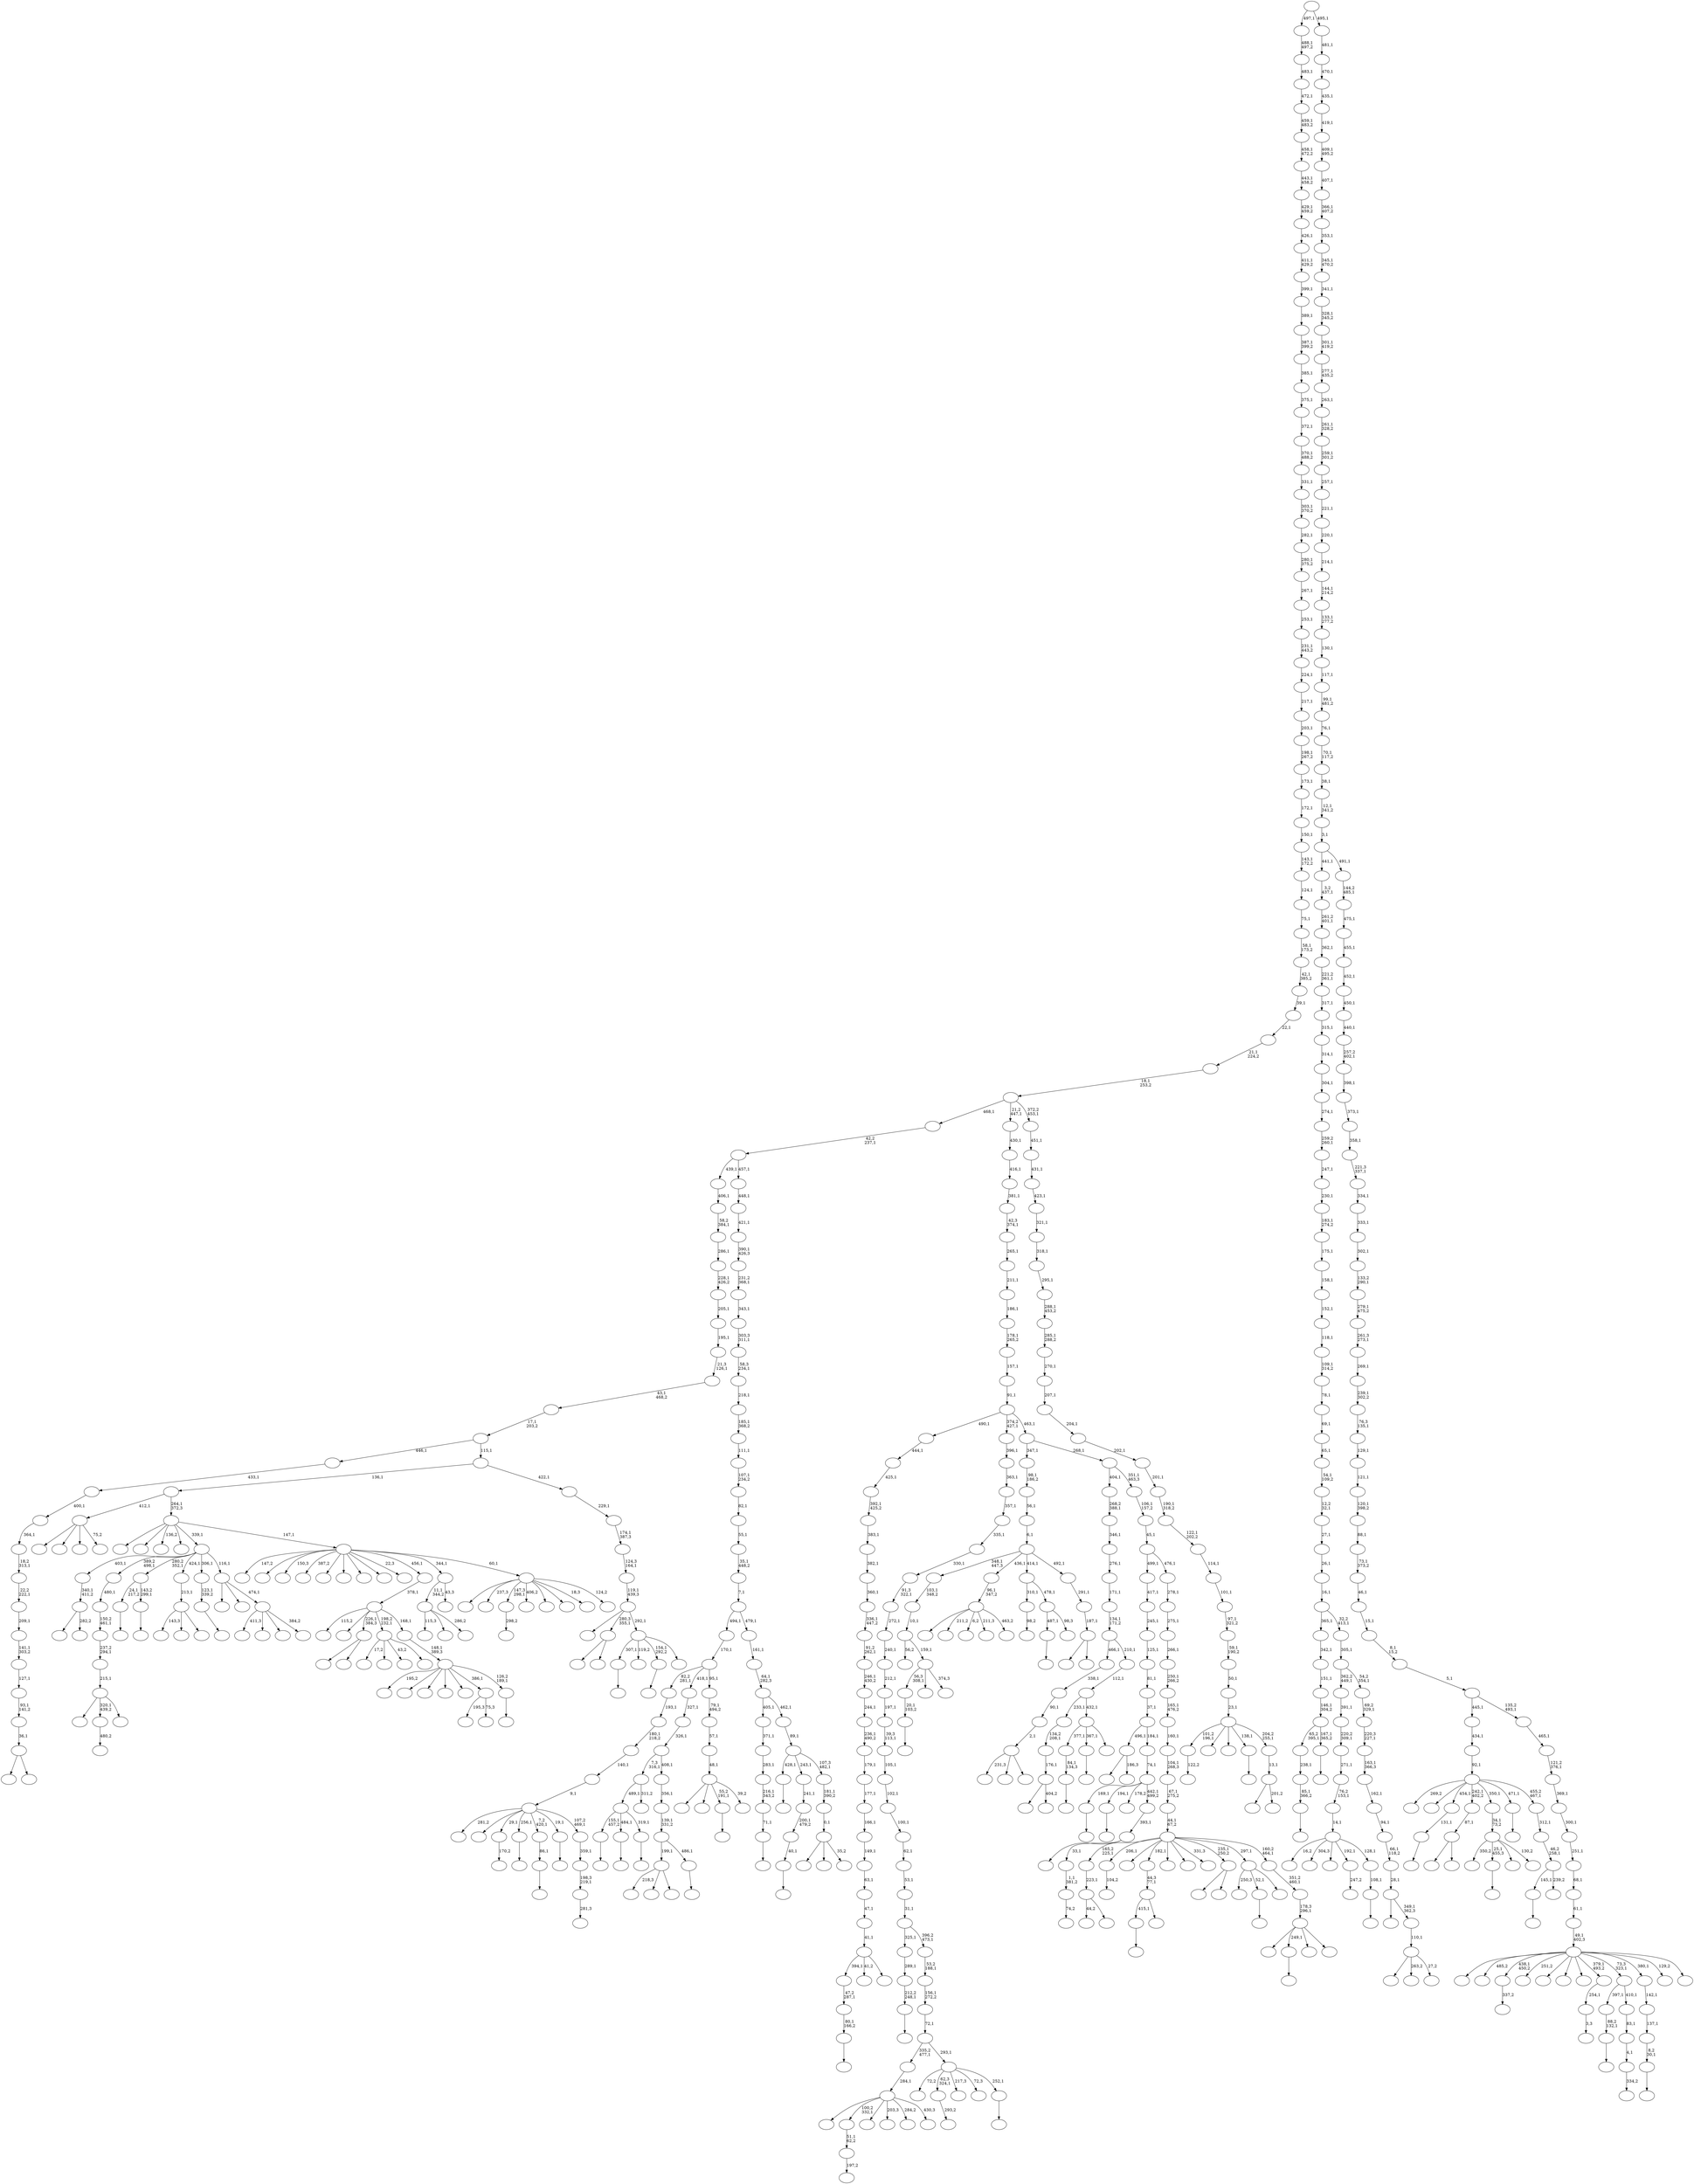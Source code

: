 digraph T {
	700 [label=""]
	699 [label=""]
	698 [label=""]
	697 [label=""]
	696 [label=""]
	695 [label=""]
	694 [label=""]
	693 [label=""]
	692 [label=""]
	691 [label=""]
	690 [label=""]
	689 [label=""]
	688 [label=""]
	687 [label=""]
	686 [label=""]
	685 [label=""]
	684 [label=""]
	683 [label=""]
	682 [label=""]
	681 [label=""]
	680 [label=""]
	679 [label=""]
	678 [label=""]
	677 [label=""]
	676 [label=""]
	675 [label=""]
	674 [label=""]
	673 [label=""]
	672 [label=""]
	671 [label=""]
	670 [label=""]
	669 [label=""]
	668 [label=""]
	667 [label=""]
	666 [label=""]
	665 [label=""]
	664 [label=""]
	663 [label=""]
	662 [label=""]
	661 [label=""]
	660 [label=""]
	659 [label=""]
	658 [label=""]
	657 [label=""]
	656 [label=""]
	655 [label=""]
	654 [label=""]
	653 [label=""]
	652 [label=""]
	651 [label=""]
	650 [label=""]
	649 [label=""]
	648 [label=""]
	647 [label=""]
	646 [label=""]
	645 [label=""]
	644 [label=""]
	643 [label=""]
	642 [label=""]
	641 [label=""]
	640 [label=""]
	639 [label=""]
	638 [label=""]
	637 [label=""]
	636 [label=""]
	635 [label=""]
	634 [label=""]
	633 [label=""]
	632 [label=""]
	631 [label=""]
	630 [label=""]
	629 [label=""]
	628 [label=""]
	627 [label=""]
	626 [label=""]
	625 [label=""]
	624 [label=""]
	623 [label=""]
	622 [label=""]
	621 [label=""]
	620 [label=""]
	619 [label=""]
	618 [label=""]
	617 [label=""]
	616 [label=""]
	615 [label=""]
	614 [label=""]
	613 [label=""]
	612 [label=""]
	611 [label=""]
	610 [label=""]
	609 [label=""]
	608 [label=""]
	607 [label=""]
	606 [label=""]
	605 [label=""]
	604 [label=""]
	603 [label=""]
	602 [label=""]
	601 [label=""]
	600 [label=""]
	599 [label=""]
	598 [label=""]
	597 [label=""]
	596 [label=""]
	595 [label=""]
	594 [label=""]
	593 [label=""]
	592 [label=""]
	591 [label=""]
	590 [label=""]
	589 [label=""]
	588 [label=""]
	587 [label=""]
	586 [label=""]
	585 [label=""]
	584 [label=""]
	583 [label=""]
	582 [label=""]
	581 [label=""]
	580 [label=""]
	579 [label=""]
	578 [label=""]
	577 [label=""]
	576 [label=""]
	575 [label=""]
	574 [label=""]
	573 [label=""]
	572 [label=""]
	571 [label=""]
	570 [label=""]
	569 [label=""]
	568 [label=""]
	567 [label=""]
	566 [label=""]
	565 [label=""]
	564 [label=""]
	563 [label=""]
	562 [label=""]
	561 [label=""]
	560 [label=""]
	559 [label=""]
	558 [label=""]
	557 [label=""]
	556 [label=""]
	555 [label=""]
	554 [label=""]
	553 [label=""]
	552 [label=""]
	551 [label=""]
	550 [label=""]
	549 [label=""]
	548 [label=""]
	547 [label=""]
	546 [label=""]
	545 [label=""]
	544 [label=""]
	543 [label=""]
	542 [label=""]
	541 [label=""]
	540 [label=""]
	539 [label=""]
	538 [label=""]
	537 [label=""]
	536 [label=""]
	535 [label=""]
	534 [label=""]
	533 [label=""]
	532 [label=""]
	531 [label=""]
	530 [label=""]
	529 [label=""]
	528 [label=""]
	527 [label=""]
	526 [label=""]
	525 [label=""]
	524 [label=""]
	523 [label=""]
	522 [label=""]
	521 [label=""]
	520 [label=""]
	519 [label=""]
	518 [label=""]
	517 [label=""]
	516 [label=""]
	515 [label=""]
	514 [label=""]
	513 [label=""]
	512 [label=""]
	511 [label=""]
	510 [label=""]
	509 [label=""]
	508 [label=""]
	507 [label=""]
	506 [label=""]
	505 [label=""]
	504 [label=""]
	503 [label=""]
	502 [label=""]
	501 [label=""]
	500 [label=""]
	499 [label=""]
	498 [label=""]
	497 [label=""]
	496 [label=""]
	495 [label=""]
	494 [label=""]
	493 [label=""]
	492 [label=""]
	491 [label=""]
	490 [label=""]
	489 [label=""]
	488 [label=""]
	487 [label=""]
	486 [label=""]
	485 [label=""]
	484 [label=""]
	483 [label=""]
	482 [label=""]
	481 [label=""]
	480 [label=""]
	479 [label=""]
	478 [label=""]
	477 [label=""]
	476 [label=""]
	475 [label=""]
	474 [label=""]
	473 [label=""]
	472 [label=""]
	471 [label=""]
	470 [label=""]
	469 [label=""]
	468 [label=""]
	467 [label=""]
	466 [label=""]
	465 [label=""]
	464 [label=""]
	463 [label=""]
	462 [label=""]
	461 [label=""]
	460 [label=""]
	459 [label=""]
	458 [label=""]
	457 [label=""]
	456 [label=""]
	455 [label=""]
	454 [label=""]
	453 [label=""]
	452 [label=""]
	451 [label=""]
	450 [label=""]
	449 [label=""]
	448 [label=""]
	447 [label=""]
	446 [label=""]
	445 [label=""]
	444 [label=""]
	443 [label=""]
	442 [label=""]
	441 [label=""]
	440 [label=""]
	439 [label=""]
	438 [label=""]
	437 [label=""]
	436 [label=""]
	435 [label=""]
	434 [label=""]
	433 [label=""]
	432 [label=""]
	431 [label=""]
	430 [label=""]
	429 [label=""]
	428 [label=""]
	427 [label=""]
	426 [label=""]
	425 [label=""]
	424 [label=""]
	423 [label=""]
	422 [label=""]
	421 [label=""]
	420 [label=""]
	419 [label=""]
	418 [label=""]
	417 [label=""]
	416 [label=""]
	415 [label=""]
	414 [label=""]
	413 [label=""]
	412 [label=""]
	411 [label=""]
	410 [label=""]
	409 [label=""]
	408 [label=""]
	407 [label=""]
	406 [label=""]
	405 [label=""]
	404 [label=""]
	403 [label=""]
	402 [label=""]
	401 [label=""]
	400 [label=""]
	399 [label=""]
	398 [label=""]
	397 [label=""]
	396 [label=""]
	395 [label=""]
	394 [label=""]
	393 [label=""]
	392 [label=""]
	391 [label=""]
	390 [label=""]
	389 [label=""]
	388 [label=""]
	387 [label=""]
	386 [label=""]
	385 [label=""]
	384 [label=""]
	383 [label=""]
	382 [label=""]
	381 [label=""]
	380 [label=""]
	379 [label=""]
	378 [label=""]
	377 [label=""]
	376 [label=""]
	375 [label=""]
	374 [label=""]
	373 [label=""]
	372 [label=""]
	371 [label=""]
	370 [label=""]
	369 [label=""]
	368 [label=""]
	367 [label=""]
	366 [label=""]
	365 [label=""]
	364 [label=""]
	363 [label=""]
	362 [label=""]
	361 [label=""]
	360 [label=""]
	359 [label=""]
	358 [label=""]
	357 [label=""]
	356 [label=""]
	355 [label=""]
	354 [label=""]
	353 [label=""]
	352 [label=""]
	351 [label=""]
	350 [label=""]
	349 [label=""]
	348 [label=""]
	347 [label=""]
	346 [label=""]
	345 [label=""]
	344 [label=""]
	343 [label=""]
	342 [label=""]
	341 [label=""]
	340 [label=""]
	339 [label=""]
	338 [label=""]
	337 [label=""]
	336 [label=""]
	335 [label=""]
	334 [label=""]
	333 [label=""]
	332 [label=""]
	331 [label=""]
	330 [label=""]
	329 [label=""]
	328 [label=""]
	327 [label=""]
	326 [label=""]
	325 [label=""]
	324 [label=""]
	323 [label=""]
	322 [label=""]
	321 [label=""]
	320 [label=""]
	319 [label=""]
	318 [label=""]
	317 [label=""]
	316 [label=""]
	315 [label=""]
	314 [label=""]
	313 [label=""]
	312 [label=""]
	311 [label=""]
	310 [label=""]
	309 [label=""]
	308 [label=""]
	307 [label=""]
	306 [label=""]
	305 [label=""]
	304 [label=""]
	303 [label=""]
	302 [label=""]
	301 [label=""]
	300 [label=""]
	299 [label=""]
	298 [label=""]
	297 [label=""]
	296 [label=""]
	295 [label=""]
	294 [label=""]
	293 [label=""]
	292 [label=""]
	291 [label=""]
	290 [label=""]
	289 [label=""]
	288 [label=""]
	287 [label=""]
	286 [label=""]
	285 [label=""]
	284 [label=""]
	283 [label=""]
	282 [label=""]
	281 [label=""]
	280 [label=""]
	279 [label=""]
	278 [label=""]
	277 [label=""]
	276 [label=""]
	275 [label=""]
	274 [label=""]
	273 [label=""]
	272 [label=""]
	271 [label=""]
	270 [label=""]
	269 [label=""]
	268 [label=""]
	267 [label=""]
	266 [label=""]
	265 [label=""]
	264 [label=""]
	263 [label=""]
	262 [label=""]
	261 [label=""]
	260 [label=""]
	259 [label=""]
	258 [label=""]
	257 [label=""]
	256 [label=""]
	255 [label=""]
	254 [label=""]
	253 [label=""]
	252 [label=""]
	251 [label=""]
	250 [label=""]
	249 [label=""]
	248 [label=""]
	247 [label=""]
	246 [label=""]
	245 [label=""]
	244 [label=""]
	243 [label=""]
	242 [label=""]
	241 [label=""]
	240 [label=""]
	239 [label=""]
	238 [label=""]
	237 [label=""]
	236 [label=""]
	235 [label=""]
	234 [label=""]
	233 [label=""]
	232 [label=""]
	231 [label=""]
	230 [label=""]
	229 [label=""]
	228 [label=""]
	227 [label=""]
	226 [label=""]
	225 [label=""]
	224 [label=""]
	223 [label=""]
	222 [label=""]
	221 [label=""]
	220 [label=""]
	219 [label=""]
	218 [label=""]
	217 [label=""]
	216 [label=""]
	215 [label=""]
	214 [label=""]
	213 [label=""]
	212 [label=""]
	211 [label=""]
	210 [label=""]
	209 [label=""]
	208 [label=""]
	207 [label=""]
	206 [label=""]
	205 [label=""]
	204 [label=""]
	203 [label=""]
	202 [label=""]
	201 [label=""]
	200 [label=""]
	199 [label=""]
	198 [label=""]
	197 [label=""]
	196 [label=""]
	195 [label=""]
	194 [label=""]
	193 [label=""]
	192 [label=""]
	191 [label=""]
	190 [label=""]
	189 [label=""]
	188 [label=""]
	187 [label=""]
	186 [label=""]
	185 [label=""]
	184 [label=""]
	183 [label=""]
	182 [label=""]
	181 [label=""]
	180 [label=""]
	179 [label=""]
	178 [label=""]
	177 [label=""]
	176 [label=""]
	175 [label=""]
	174 [label=""]
	173 [label=""]
	172 [label=""]
	171 [label=""]
	170 [label=""]
	169 [label=""]
	168 [label=""]
	167 [label=""]
	166 [label=""]
	165 [label=""]
	164 [label=""]
	163 [label=""]
	162 [label=""]
	161 [label=""]
	160 [label=""]
	159 [label=""]
	158 [label=""]
	157 [label=""]
	156 [label=""]
	155 [label=""]
	154 [label=""]
	153 [label=""]
	152 [label=""]
	151 [label=""]
	150 [label=""]
	149 [label=""]
	148 [label=""]
	147 [label=""]
	146 [label=""]
	145 [label=""]
	144 [label=""]
	143 [label=""]
	142 [label=""]
	141 [label=""]
	140 [label=""]
	139 [label=""]
	138 [label=""]
	137 [label=""]
	136 [label=""]
	135 [label=""]
	134 [label=""]
	133 [label=""]
	132 [label=""]
	131 [label=""]
	130 [label=""]
	129 [label=""]
	128 [label=""]
	127 [label=""]
	126 [label=""]
	125 [label=""]
	124 [label=""]
	123 [label=""]
	122 [label=""]
	121 [label=""]
	120 [label=""]
	119 [label=""]
	118 [label=""]
	117 [label=""]
	116 [label=""]
	115 [label=""]
	114 [label=""]
	113 [label=""]
	112 [label=""]
	111 [label=""]
	110 [label=""]
	109 [label=""]
	108 [label=""]
	107 [label=""]
	106 [label=""]
	105 [label=""]
	104 [label=""]
	103 [label=""]
	102 [label=""]
	101 [label=""]
	100 [label=""]
	99 [label=""]
	98 [label=""]
	97 [label=""]
	96 [label=""]
	95 [label=""]
	94 [label=""]
	93 [label=""]
	92 [label=""]
	91 [label=""]
	90 [label=""]
	89 [label=""]
	88 [label=""]
	87 [label=""]
	86 [label=""]
	85 [label=""]
	84 [label=""]
	83 [label=""]
	82 [label=""]
	81 [label=""]
	80 [label=""]
	79 [label=""]
	78 [label=""]
	77 [label=""]
	76 [label=""]
	75 [label=""]
	74 [label=""]
	73 [label=""]
	72 [label=""]
	71 [label=""]
	70 [label=""]
	69 [label=""]
	68 [label=""]
	67 [label=""]
	66 [label=""]
	65 [label=""]
	64 [label=""]
	63 [label=""]
	62 [label=""]
	61 [label=""]
	60 [label=""]
	59 [label=""]
	58 [label=""]
	57 [label=""]
	56 [label=""]
	55 [label=""]
	54 [label=""]
	53 [label=""]
	52 [label=""]
	51 [label=""]
	50 [label=""]
	49 [label=""]
	48 [label=""]
	47 [label=""]
	46 [label=""]
	45 [label=""]
	44 [label=""]
	43 [label=""]
	42 [label=""]
	41 [label=""]
	40 [label=""]
	39 [label=""]
	38 [label=""]
	37 [label=""]
	36 [label=""]
	35 [label=""]
	34 [label=""]
	33 [label=""]
	32 [label=""]
	31 [label=""]
	30 [label=""]
	29 [label=""]
	28 [label=""]
	27 [label=""]
	26 [label=""]
	25 [label=""]
	24 [label=""]
	23 [label=""]
	22 [label=""]
	21 [label=""]
	20 [label=""]
	19 [label=""]
	18 [label=""]
	17 [label=""]
	16 [label=""]
	15 [label=""]
	14 [label=""]
	13 [label=""]
	12 [label=""]
	11 [label=""]
	10 [label=""]
	9 [label=""]
	8 [label=""]
	7 [label=""]
	6 [label=""]
	5 [label=""]
	4 [label=""]
	3 [label=""]
	2 [label=""]
	1 [label=""]
	0 [label=""]
	695 -> 696 [label=""]
	693 -> 694 [label="337,2"]
	691 -> 692 [label=""]
	689 -> 690 [label=""]
	688 -> 689 [label="20,1\n103,2"]
	676 -> 677 [label=""]
	675 -> 676 [label="88,2\n132,1"]
	671 -> 672 [label=""]
	667 -> 674 [label="44,2"]
	667 -> 668 [label=""]
	666 -> 667 [label="223,1"]
	662 -> 663 [label=""]
	661 -> 662 [label="85,1\n366,2"]
	660 -> 661 [label="238,1"]
	657 -> 664 [label=""]
	657 -> 658 [label="282,2"]
	656 -> 657 [label="340,1\n411,2"]
	648 -> 649 [label=""]
	645 -> 646 [label=""]
	644 -> 645 [label="84,1\n134,3"]
	641 -> 642 [label="104,2"]
	639 -> 640 [label=""]
	634 -> 635 [label=""]
	627 -> 628 [label="170,2"]
	625 -> 680 [label=""]
	625 -> 626 [label=""]
	624 -> 625 [label="36,1"]
	623 -> 624 [label="93,1\n141,2"]
	622 -> 623 [label="127,1"]
	621 -> 622 [label="141,1\n303,2"]
	620 -> 621 [label="209,1"]
	619 -> 620 [label="22,2\n222,1"]
	618 -> 619 [label="18,2\n313,1"]
	617 -> 618 [label="364,1"]
	616 -> 617 [label="400,1"]
	615 -> 616 [label="433,1"]
	609 -> 610 [label=""]
	608 -> 609 [label="131,1"]
	606 -> 607 [label="197,2"]
	605 -> 606 [label="51,1\n62,2"]
	603 -> 604 [label=""]
	602 -> 603 [label="71,1"]
	601 -> 602 [label="216,1\n343,2"]
	600 -> 601 [label="283,1"]
	599 -> 600 [label="371,1"]
	597 -> 598 [label=""]
	595 -> 596 [label="293,2"]
	589 -> 655 [label=""]
	589 -> 590 [label=""]
	588 -> 589 [label="87,1"]
	586 -> 587 [label=""]
	585 -> 586 [label="80,1\n166,2"]
	584 -> 585 [label="47,2\n287,1"]
	581 -> 582 [label=""]
	578 -> 579 [label=""]
	577 -> 660 [label="65,2\n395,1"]
	577 -> 578 [label="167,1\n365,2"]
	576 -> 577 [label="146,1\n304,2"]
	575 -> 576 [label="151,1"]
	574 -> 575 [label="342,1"]
	571 -> 572 [label="98,2"]
	569 -> 570 [label=""]
	566 -> 567 [label="480,2"]
	559 -> 560 [label=""]
	558 -> 559 [label="212,2\n248,1"]
	557 -> 558 [label="289,1"]
	555 -> 556 [label="122,2"]
	553 -> 554 [label=""]
	551 -> 552 [label="3,3"]
	550 -> 551 [label="254,1"]
	545 -> 613 [label=""]
	545 -> 566 [label="320,1\n439,2"]
	545 -> 546 [label=""]
	544 -> 545 [label="215,1"]
	543 -> 544 [label="237,2\n294,1"]
	542 -> 543 [label="150,2\n461,1"]
	541 -> 542 [label="480,1"]
	539 -> 540 [label=""]
	538 -> 539 [label="86,1"]
	532 -> 688 [label="56,3\n308,1"]
	532 -> 591 [label=""]
	532 -> 533 [label="374,3"]
	531 -> 670 [label="56,2"]
	531 -> 532 [label="159,1"]
	530 -> 531 [label="10,1"]
	529 -> 530 [label="103,1\n348,2"]
	523 -> 681 [label=""]
	523 -> 524 [label=""]
	520 -> 521 [label="298,2"]
	518 -> 519 [label=""]
	510 -> 511 [label=""]
	506 -> 669 [label="231,3"]
	506 -> 547 [label=""]
	506 -> 507 [label=""]
	505 -> 506 [label="2,1"]
	504 -> 505 [label="90,1"]
	503 -> 504 [label="338,1"]
	500 -> 501 [label=""]
	499 -> 695 [label="155,1\n457,2"]
	499 -> 518 [label="484,1"]
	499 -> 500 [label="319,1"]
	496 -> 584 [label="394,1"]
	496 -> 583 [label="41,2"]
	496 -> 497 [label=""]
	495 -> 496 [label="41,1"]
	494 -> 495 [label="47,1"]
	493 -> 494 [label="63,1"]
	492 -> 493 [label="149,1"]
	491 -> 492 [label="166,1"]
	490 -> 491 [label="177,1"]
	489 -> 490 [label="179,1"]
	488 -> 489 [label="236,1\n490,2"]
	487 -> 488 [label="244,1"]
	486 -> 487 [label="246,1\n430,2"]
	485 -> 486 [label="91,2\n262,1"]
	484 -> 485 [label="336,1\n447,2"]
	483 -> 484 [label="360,1"]
	482 -> 483 [label="382,1"]
	481 -> 482 [label="383,1"]
	480 -> 481 [label="392,1\n425,2"]
	479 -> 480 [label="425,1"]
	478 -> 479 [label="444,1"]
	475 -> 476 [label=""]
	474 -> 510 [label="24,1\n217,2"]
	474 -> 475 [label="143,2\n299,1"]
	465 -> 466 [label=""]
	463 -> 678 [label=""]
	463 -> 562 [label="211,2"]
	463 -> 513 [label="6,2"]
	463 -> 468 [label="211,3"]
	463 -> 464 [label="463,2"]
	462 -> 463 [label="96,1\n347,2"]
	459 -> 633 [label="115,3"]
	459 -> 470 [label=""]
	459 -> 460 [label="286,2"]
	456 -> 457 [label=""]
	454 -> 455 [label=""]
	453 -> 454 [label="40,1"]
	452 -> 453 [label="200,1\n479,2"]
	451 -> 452 [label="241,1"]
	448 -> 553 [label="415,1"]
	448 -> 449 [label=""]
	447 -> 448 [label="44,3\n77,1"]
	443 -> 697 [label="350,2"]
	443 -> 671 [label="25,1\n455,3"]
	443 -> 561 [label=""]
	443 -> 444 [label="130,2"]
	442 -> 443 [label="34,1\n73,2"]
	437 -> 438 [label="334,2"]
	436 -> 437 [label="4,1"]
	435 -> 436 [label="83,1"]
	434 -> 675 [label="397,1"]
	434 -> 435 [label="410,1"]
	432 -> 433 [label="281,3"]
	431 -> 432 [label="198,3\n219,1"]
	430 -> 431 [label="359,1"]
	429 -> 654 [label="281,2"]
	429 -> 652 [label=""]
	429 -> 627 [label="29,1"]
	429 -> 597 [label="256,1"]
	429 -> 538 [label="7,2\n420,1"]
	429 -> 465 [label="19,1"]
	429 -> 430 [label="107,2\n469,1"]
	428 -> 429 [label="9,1"]
	427 -> 428 [label="140,1"]
	426 -> 427 [label="180,1\n218,2"]
	425 -> 426 [label="193,1"]
	423 -> 424 [label=""]
	419 -> 420 [label=""]
	417 -> 691 [label="487,1"]
	417 -> 418 [label="98,3"]
	416 -> 571 [label="310,1"]
	416 -> 417 [label="478,1"]
	413 -> 414 [label=""]
	411 -> 682 [label="143,3"]
	411 -> 526 [label=""]
	411 -> 412 [label=""]
	410 -> 411 [label="213,1"]
	408 -> 409 [label=""]
	407 -> 408 [label="8,2\n30,1"]
	406 -> 407 [label="137,1"]
	405 -> 406 [label="142,1"]
	403 -> 404 [label=""]
	401 -> 402 [label=""]
	399 -> 629 [label=""]
	399 -> 605 [label="100,2\n332,1"]
	399 -> 565 [label=""]
	399 -> 527 [label="203,3"]
	399 -> 458 [label="284,2"]
	399 -> 400 [label="430,3"]
	398 -> 399 [label="284,1"]
	394 -> 499 [label="489,1"]
	394 -> 395 [label="311,2"]
	391 -> 632 [label=""]
	391 -> 392 [label=""]
	389 -> 390 [label=""]
	388 -> 653 [label="72,2"]
	388 -> 595 [label="62,3\n324,1"]
	388 -> 593 [label="217,3"]
	388 -> 568 [label="72,3"]
	388 -> 389 [label="252,1"]
	387 -> 398 [label="335,2\n477,1"]
	387 -> 388 [label="293,1"]
	386 -> 387 [label="72,1"]
	385 -> 386 [label="156,1\n272,2"]
	384 -> 385 [label="53,2\n188,1"]
	383 -> 557 [label="325,1"]
	383 -> 384 [label="396,2\n473,1"]
	382 -> 383 [label="31,1"]
	381 -> 382 [label="53,1"]
	380 -> 381 [label="62,1"]
	379 -> 380 [label="100,1"]
	378 -> 379 [label="102,1"]
	377 -> 378 [label="105,1"]
	376 -> 377 [label="39,3\n113,1"]
	375 -> 376 [label="197,1"]
	374 -> 375 [label="212,1"]
	373 -> 374 [label="240,1"]
	372 -> 373 [label="272,1"]
	371 -> 372 [label="91,3\n322,1"]
	370 -> 371 [label="330,1"]
	369 -> 370 [label="335,1"]
	368 -> 369 [label="357,1"]
	367 -> 368 [label="363,1"]
	366 -> 367 [label="396,1"]
	364 -> 422 [label=""]
	364 -> 365 [label="404,2"]
	363 -> 364 [label="176,1"]
	362 -> 363 [label="134,2\n208,1"]
	359 -> 665 [label=""]
	359 -> 522 [label=""]
	359 -> 502 [label=""]
	359 -> 360 [label="75,2"]
	357 -> 516 [label=""]
	357 -> 358 [label="186,3"]
	355 -> 673 [label="17,2"]
	355 -> 528 [label=""]
	355 -> 508 [label="43,2"]
	355 -> 356 [label=""]
	353 -> 636 [label="195,3"]
	353 -> 354 [label="75,3"]
	351 -> 352 [label=""]
	350 -> 614 [label="195,2"]
	350 -> 509 [label=""]
	350 -> 473 [label=""]
	350 -> 441 [label=""]
	350 -> 397 [label=""]
	350 -> 353 [label="386,1"]
	350 -> 351 [label="126,2\n189,1"]
	349 -> 350 [label="148,1\n389,3"]
	348 -> 684 [label="115,2"]
	348 -> 580 [label=""]
	348 -> 523 [label="226,1\n384,3"]
	348 -> 355 [label="198,2\n232,1"]
	348 -> 349 [label="168,1"]
	347 -> 348 [label="378,1"]
	343 -> 344 [label=""]
	342 -> 343 [label="123,1\n339,2"]
	340 -> 472 [label="218,3"]
	340 -> 467 [label=""]
	340 -> 341 [label=""]
	337 -> 630 [label="411,3"]
	337 -> 563 [label=""]
	337 -> 471 [label=""]
	337 -> 338 [label="384,2"]
	336 -> 687 [label=""]
	336 -> 650 [label=""]
	336 -> 337 [label="474,1"]
	335 -> 656 [label="403,1"]
	335 -> 541 [label="389,2\n498,1"]
	335 -> 474 [label="280,2\n352,1"]
	335 -> 410 [label="424,1"]
	335 -> 342 [label="306,1"]
	335 -> 336 [label="116,1"]
	331 -> 459 [label="11,1\n344,2"]
	331 -> 332 [label="43,3"]
	328 -> 329 [label="247,2"]
	326 -> 634 [label="145,1"]
	326 -> 327 [label="239,2"]
	325 -> 326 [label="46,2\n258,1"]
	324 -> 325 [label="312,1"]
	323 -> 683 [label="269,2"]
	323 -> 612 [label=""]
	323 -> 608 [label="454,1"]
	323 -> 588 [label="242,1\n402,2"]
	323 -> 442 [label="350,1"]
	323 -> 419 [label="471,1"]
	323 -> 324 [label="455,2\n467,1"]
	322 -> 323 [label="92,1"]
	321 -> 322 [label="434,1"]
	318 -> 319 [label=""]
	317 -> 340 [label="199,1"]
	317 -> 318 [label="486,1"]
	316 -> 317 [label="139,1\n331,2"]
	315 -> 316 [label="356,1"]
	314 -> 394 [label="7,3\n316,1"]
	314 -> 315 [label="408,1"]
	313 -> 314 [label="326,1"]
	312 -> 313 [label="327,1"]
	310 -> 311 [label=""]
	309 -> 310 [label="108,1"]
	308 -> 631 [label="16,2"]
	308 -> 549 [label="304,3"]
	308 -> 334 [label=""]
	308 -> 328 [label="192,1"]
	308 -> 309 [label="128,1"]
	307 -> 308 [label="14,1"]
	306 -> 307 [label="76,2\n153,1"]
	305 -> 306 [label="271,1"]
	304 -> 305 [label="220,2\n309,1"]
	303 -> 304 [label="391,1"]
	301 -> 512 [label=""]
	301 -> 446 [label="263,2"]
	301 -> 302 [label="27,2"]
	300 -> 301 [label="110,1"]
	299 -> 345 [label=""]
	299 -> 300 [label="349,1\n362,3"]
	298 -> 299 [label="28,1"]
	297 -> 298 [label="66,1\n118,2"]
	296 -> 297 [label="94,1"]
	295 -> 296 [label="162,1"]
	294 -> 295 [label="163,1\n366,3"]
	293 -> 294 [label="220,3\n227,1"]
	292 -> 293 [label="69,2\n329,1"]
	291 -> 303 [label="362,2\n449,1"]
	291 -> 292 [label="54,2\n354,1"]
	290 -> 291 [label="305,1"]
	289 -> 574 [label="365,1"]
	289 -> 290 [label="32,2\n413,1"]
	288 -> 289 [label="16,1"]
	287 -> 288 [label="26,1"]
	286 -> 287 [label="27,1"]
	285 -> 286 [label="12,2\n32,1"]
	284 -> 285 [label="54,1\n109,2"]
	283 -> 284 [label="65,1"]
	282 -> 283 [label="69,1"]
	281 -> 282 [label="78,1"]
	280 -> 281 [label="109,1\n314,2"]
	279 -> 280 [label="118,1"]
	278 -> 279 [label="152,1"]
	277 -> 278 [label="158,1"]
	276 -> 277 [label="175,1"]
	275 -> 276 [label="183,1\n274,2"]
	274 -> 275 [label="230,1"]
	273 -> 274 [label="247,1"]
	272 -> 273 [label="259,2\n260,1"]
	271 -> 272 [label="274,1"]
	270 -> 271 [label="304,1"]
	269 -> 270 [label="314,1"]
	268 -> 269 [label="315,1"]
	267 -> 268 [label="317,1"]
	266 -> 267 [label="221,2\n361,1"]
	265 -> 266 [label="362,1"]
	264 -> 265 [label="261,2\n401,1"]
	263 -> 264 [label="3,2\n437,1"]
	260 -> 644 [label="377,1"]
	260 -> 569 [label="367,1"]
	260 -> 261 [label=""]
	259 -> 362 [label="233,1"]
	259 -> 260 [label="432,1"]
	258 -> 259 [label="112,1"]
	257 -> 503 [label="466,1"]
	257 -> 258 [label="210,1"]
	256 -> 257 [label="134,1\n171,2"]
	255 -> 256 [label="171,1"]
	254 -> 255 [label="276,1"]
	253 -> 254 [label="346,1"]
	252 -> 253 [label="268,2\n388,1"]
	250 -> 251 [label="74,2"]
	249 -> 250 [label="1,1\n381,2"]
	248 -> 450 [label=""]
	248 -> 249 [label="33,1"]
	247 -> 248 [label="393,1"]
	246 -> 423 [label="169,1"]
	246 -> 401 [label="194,1"]
	246 -> 262 [label="178,2"]
	246 -> 247 [label="442,1\n499,2"]
	245 -> 246 [label="74,1"]
	244 -> 357 [label="496,1"]
	244 -> 245 [label="184,1"]
	243 -> 244 [label="37,1"]
	242 -> 243 [label="81,1"]
	241 -> 242 [label="125,1"]
	240 -> 241 [label="245,1"]
	239 -> 240 [label="417,1"]
	236 -> 592 [label=""]
	236 -> 548 [label="237,3"]
	236 -> 520 [label="147,3\n298,1"]
	236 -> 439 [label="406,2"]
	236 -> 415 [label=""]
	236 -> 330 [label=""]
	236 -> 320 [label="18,3"]
	236 -> 237 [label="124,2"]
	235 -> 699 [label="147,2"]
	235 -> 686 [label=""]
	235 -> 685 [label="150,3"]
	235 -> 651 [label="387,2"]
	235 -> 611 [label=""]
	235 -> 537 [label=""]
	235 -> 535 [label=""]
	235 -> 421 [label=""]
	235 -> 393 [label="22,3"]
	235 -> 347 [label="456,1"]
	235 -> 331 [label="344,1"]
	235 -> 236 [label="60,1"]
	234 -> 643 [label=""]
	234 -> 525 [label=""]
	234 -> 498 [label="136,2"]
	234 -> 346 [label=""]
	234 -> 335 [label="339,1"]
	234 -> 235 [label="147,1"]
	233 -> 359 [label="412,1"]
	233 -> 234 [label="264,1\n372,3"]
	231 -> 637 [label=""]
	231 -> 232 [label=""]
	229 -> 230 [label=""]
	227 -> 639 [label="307,1"]
	227 -> 445 [label="119,2"]
	227 -> 413 [label="154,1\n292,2"]
	227 -> 228 [label=""]
	226 -> 517 [label=""]
	226 -> 391 [label="280,3\n355,1"]
	226 -> 227 [label="292,1"]
	225 -> 226 [label="119,1\n439,3"]
	224 -> 225 [label="124,3\n164,1"]
	223 -> 224 [label="174,1\n387,3"]
	222 -> 223 [label="229,1"]
	221 -> 233 [label="136,1"]
	221 -> 222 [label="422,1"]
	220 -> 615 [label="446,1"]
	220 -> 221 [label="115,1"]
	219 -> 220 [label="17,1\n203,2"]
	218 -> 219 [label="43,1\n468,2"]
	217 -> 218 [label="21,3\n126,1"]
	216 -> 217 [label="195,1"]
	215 -> 216 [label="205,1"]
	214 -> 215 [label="228,1\n426,2"]
	213 -> 214 [label="286,1"]
	212 -> 213 [label="58,2\n384,1"]
	211 -> 212 [label="406,1"]
	209 -> 647 [label=""]
	209 -> 564 [label=""]
	209 -> 403 [label="55,2\n191,1"]
	209 -> 210 [label="39,2"]
	208 -> 209 [label="48,1"]
	207 -> 208 [label="57,1"]
	206 -> 207 [label="79,1\n494,2"]
	205 -> 425 [label="82,2\n281,1"]
	205 -> 312 [label="418,1"]
	205 -> 206 [label="95,1"]
	204 -> 205 [label="170,1"]
	202 -> 514 [label=""]
	202 -> 238 [label=""]
	202 -> 203 [label="35,2"]
	201 -> 202 [label="0,1"]
	200 -> 201 [label="181,1\n390,2"]
	199 -> 648 [label="428,1"]
	199 -> 451 [label="243,1"]
	199 -> 200 [label="107,3\n482,1"]
	198 -> 199 [label="89,1"]
	197 -> 599 [label="405,1"]
	197 -> 198 [label="462,1"]
	196 -> 197 [label="64,1\n282,3"]
	195 -> 196 [label="161,1"]
	194 -> 204 [label="494,1"]
	194 -> 195 [label="479,1"]
	193 -> 194 [label="7,1"]
	192 -> 193 [label="35,1\n448,2"]
	191 -> 192 [label="55,1"]
	190 -> 191 [label="82,1"]
	189 -> 190 [label="107,1\n234,2"]
	188 -> 189 [label="111,1"]
	187 -> 188 [label="185,1\n368,2"]
	186 -> 187 [label="218,1"]
	185 -> 186 [label="58,3\n234,1"]
	184 -> 185 [label="303,3\n311,1"]
	183 -> 184 [label="343,1"]
	182 -> 183 [label="231,2\n368,1"]
	181 -> 182 [label="390,1\n426,3"]
	180 -> 181 [label="421,1"]
	179 -> 180 [label="448,1"]
	178 -> 211 [label="439,1"]
	178 -> 179 [label="457,1"]
	177 -> 178 [label="42,2\n237,1"]
	175 -> 440 [label=""]
	175 -> 176 [label=""]
	174 -> 175 [label="187,1"]
	173 -> 174 [label="291,1"]
	172 -> 529 [label="348,1\n447,3"]
	172 -> 462 [label="436,1"]
	172 -> 416 [label="414,1"]
	172 -> 173 [label="492,1"]
	171 -> 172 [label="6,1"]
	170 -> 171 [label="56,1"]
	169 -> 170 [label="98,1\n186,2"]
	167 -> 477 [label="250,3"]
	167 -> 456 [label="52,1"]
	167 -> 168 [label=""]
	165 -> 594 [label=""]
	165 -> 581 [label="249,1"]
	165 -> 469 [label=""]
	165 -> 166 [label=""]
	164 -> 165 [label="178,3\n296,1"]
	163 -> 164 [label="351,2\n460,1"]
	162 -> 666 [label="165,2\n225,1"]
	162 -> 641 [label="206,1"]
	162 -> 534 [label=""]
	162 -> 447 [label="182,1"]
	162 -> 396 [label=""]
	162 -> 361 [label=""]
	162 -> 333 [label="331,3"]
	162 -> 231 [label="235,1\n250,2"]
	162 -> 167 [label="297,1"]
	162 -> 163 [label="160,2\n464,1"]
	161 -> 162 [label="44,1\n67,2"]
	160 -> 161 [label="67,1\n275,2"]
	159 -> 160 [label="104,1\n268,3"]
	158 -> 159 [label="160,1"]
	157 -> 158 [label="165,1\n476,2"]
	156 -> 157 [label="250,1\n266,2"]
	155 -> 156 [label="266,1"]
	154 -> 155 [label="275,1"]
	153 -> 154 [label="278,1"]
	152 -> 239 [label="499,1"]
	152 -> 153 [label="476,1"]
	151 -> 152 [label="45,1"]
	150 -> 151 [label="106,1\n157,2"]
	149 -> 252 [label="404,1"]
	149 -> 150 [label="351,1\n463,3"]
	148 -> 169 [label="347,1"]
	148 -> 149 [label="268,1"]
	147 -> 478 [label="490,1"]
	147 -> 366 [label="374,2\n427,1"]
	147 -> 148 [label="463,1"]
	146 -> 147 [label="91,1"]
	145 -> 146 [label="157,1"]
	144 -> 145 [label="178,1\n265,2"]
	143 -> 144 [label="186,1"]
	142 -> 143 [label="211,1"]
	141 -> 142 [label="265,1"]
	140 -> 141 [label="42,3\n374,1"]
	139 -> 140 [label="381,1"]
	138 -> 139 [label="416,1"]
	137 -> 138 [label="430,1"]
	135 -> 515 [label=""]
	135 -> 136 [label="201,2"]
	134 -> 135 [label="13,1"]
	133 -> 555 [label="101,2\n196,1"]
	133 -> 536 [label=""]
	133 -> 461 [label=""]
	133 -> 229 [label="138,1"]
	133 -> 134 [label="204,2\n255,1"]
	132 -> 133 [label="23,1"]
	131 -> 132 [label="50,1"]
	130 -> 131 [label="59,1\n190,2"]
	129 -> 130 [label="97,1\n321,2"]
	128 -> 129 [label="101,1"]
	127 -> 128 [label="114,1"]
	126 -> 127 [label="122,1\n202,2"]
	125 -> 126 [label="190,1\n318,2"]
	124 -> 125 [label="201,1"]
	123 -> 124 [label="202,1"]
	122 -> 123 [label="204,1"]
	121 -> 122 [label="207,1"]
	120 -> 121 [label="270,1"]
	119 -> 120 [label="285,1\n288,2"]
	118 -> 119 [label="288,1\n453,2"]
	117 -> 118 [label="295,1"]
	116 -> 117 [label="318,1"]
	115 -> 116 [label="321,1"]
	114 -> 115 [label="423,1"]
	113 -> 114 [label="431,1"]
	112 -> 113 [label="451,1"]
	111 -> 177 [label="468,1"]
	111 -> 137 [label="21,2\n447,1"]
	111 -> 112 [label="372,2\n453,1"]
	110 -> 111 [label="18,1\n253,2"]
	109 -> 110 [label="21,1\n224,2"]
	108 -> 109 [label="22,1"]
	107 -> 108 [label="39,1"]
	106 -> 107 [label="42,1\n385,2"]
	105 -> 106 [label="58,1\n173,2"]
	104 -> 105 [label="75,1"]
	103 -> 104 [label="124,1"]
	102 -> 103 [label="143,1\n172,2"]
	101 -> 102 [label="150,1"]
	100 -> 101 [label="172,1"]
	99 -> 100 [label="173,1"]
	98 -> 99 [label="198,1\n267,2"]
	97 -> 98 [label="203,1"]
	96 -> 97 [label="217,1"]
	95 -> 96 [label="224,1"]
	94 -> 95 [label="231,1\n443,2"]
	93 -> 94 [label="253,1"]
	92 -> 93 [label="267,1"]
	91 -> 92 [label="280,1\n375,2"]
	90 -> 91 [label="282,1"]
	89 -> 90 [label="303,1\n370,2"]
	88 -> 89 [label="331,1"]
	87 -> 88 [label="370,1\n488,2"]
	86 -> 87 [label="372,1"]
	85 -> 86 [label="375,1"]
	84 -> 85 [label="385,1"]
	83 -> 84 [label="387,1\n399,2"]
	82 -> 83 [label="389,1"]
	81 -> 82 [label="399,1"]
	80 -> 81 [label="411,1\n429,2"]
	79 -> 80 [label="426,1"]
	78 -> 79 [label="429,1\n459,2"]
	77 -> 78 [label="443,1\n458,2"]
	76 -> 77 [label="458,1\n472,2"]
	75 -> 76 [label="459,1\n483,2"]
	74 -> 75 [label="472,1"]
	73 -> 74 [label="483,1"]
	72 -> 73 [label="488,1\n497,2"]
	70 -> 700 [label=""]
	70 -> 698 [label="485,2"]
	70 -> 693 [label="438,1\n450,2"]
	70 -> 679 [label="251,2"]
	70 -> 659 [label=""]
	70 -> 638 [label=""]
	70 -> 573 [label=""]
	70 -> 550 [label="379,1\n493,2"]
	70 -> 434 [label="73,3\n323,1"]
	70 -> 405 [label="380,1"]
	70 -> 339 [label="129,2"]
	70 -> 71 [label=""]
	69 -> 70 [label="49,1\n402,3"]
	68 -> 69 [label="61,1"]
	67 -> 68 [label="68,1"]
	66 -> 67 [label="251,1"]
	65 -> 66 [label="300,1"]
	64 -> 65 [label="369,1"]
	63 -> 64 [label="121,2\n376,1"]
	62 -> 63 [label="465,1"]
	61 -> 321 [label="445,1"]
	61 -> 62 [label="135,2\n493,1"]
	60 -> 61 [label="5,1"]
	59 -> 60 [label="8,1\n15,2"]
	58 -> 59 [label="15,1"]
	57 -> 58 [label="46,1"]
	56 -> 57 [label="73,1\n373,2"]
	55 -> 56 [label="88,1"]
	54 -> 55 [label="120,1\n398,2"]
	53 -> 54 [label="121,1"]
	52 -> 53 [label="129,1"]
	51 -> 52 [label="76,3\n135,1"]
	50 -> 51 [label="239,1\n302,2"]
	49 -> 50 [label="269,1"]
	48 -> 49 [label="261,3\n273,1"]
	47 -> 48 [label="279,1\n475,2"]
	46 -> 47 [label="133,2\n290,1"]
	45 -> 46 [label="302,1"]
	44 -> 45 [label="333,1"]
	43 -> 44 [label="334,1"]
	42 -> 43 [label="221,3\n337,1"]
	41 -> 42 [label="358,1"]
	40 -> 41 [label="373,1"]
	39 -> 40 [label="398,1"]
	38 -> 39 [label="257,2\n402,1"]
	37 -> 38 [label="440,1"]
	36 -> 37 [label="450,1"]
	35 -> 36 [label="452,1"]
	34 -> 35 [label="455,1"]
	33 -> 34 [label="475,1"]
	32 -> 33 [label="144,2\n485,1"]
	31 -> 263 [label="441,1"]
	31 -> 32 [label="491,1"]
	30 -> 31 [label="3,1"]
	29 -> 30 [label="12,1\n341,2"]
	28 -> 29 [label="38,1"]
	27 -> 28 [label="70,1\n117,2"]
	26 -> 27 [label="76,1"]
	25 -> 26 [label="99,1\n481,2"]
	24 -> 25 [label="117,1"]
	23 -> 24 [label="130,1"]
	22 -> 23 [label="133,1\n277,2"]
	21 -> 22 [label="144,1\n214,2"]
	20 -> 21 [label="214,1"]
	19 -> 20 [label="220,1"]
	18 -> 19 [label="221,1"]
	17 -> 18 [label="257,1"]
	16 -> 17 [label="259,1\n301,2"]
	15 -> 16 [label="261,1\n328,2"]
	14 -> 15 [label="263,1"]
	13 -> 14 [label="277,1\n435,2"]
	12 -> 13 [label="301,1\n419,2"]
	11 -> 12 [label="328,1\n345,2"]
	10 -> 11 [label="341,1"]
	9 -> 10 [label="345,1\n470,2"]
	8 -> 9 [label="353,1"]
	7 -> 8 [label="366,1\n407,2"]
	6 -> 7 [label="407,1"]
	5 -> 6 [label="409,1\n495,2"]
	4 -> 5 [label="419,1"]
	3 -> 4 [label="435,1"]
	2 -> 3 [label="470,1"]
	1 -> 2 [label="481,1"]
	0 -> 72 [label="497,1"]
	0 -> 1 [label="495,1"]
}
